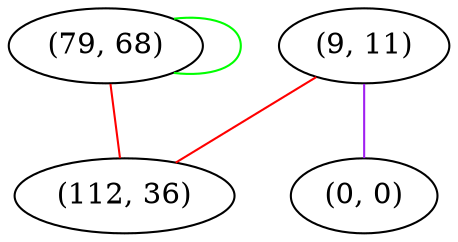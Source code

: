 graph "" {
"(79, 68)";
"(9, 11)";
"(0, 0)";
"(112, 36)";
"(79, 68)" -- "(79, 68)"  [color=green, key=0, weight=2];
"(79, 68)" -- "(112, 36)"  [color=red, key=0, weight=1];
"(9, 11)" -- "(0, 0)"  [color=purple, key=0, weight=4];
"(9, 11)" -- "(112, 36)"  [color=red, key=0, weight=1];
}
